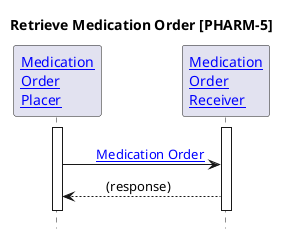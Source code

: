 @startuml

hide footbox

'!include ./style.iuml

Title Retrieve Medication Order [PHARM-5]

Participant "[[actors_and_transactions.html#order-placer Medication\nOrder\nPlacer]]" as OP
Participant "[[actors_and_transactions.html#order-receiver Medication\nOrder\nReceiver]]" as OF

activate OP
activate OF

OP -[hidden]> OF
OP -> OF: \t[[StructureDefinition-IHEMedicationOrder.html{Medication Order} Medication Order]]
OP <-- OF: \t(response)\t
OP -[hidden]> OF

deactivate OP
deactivate OF

@enduml

